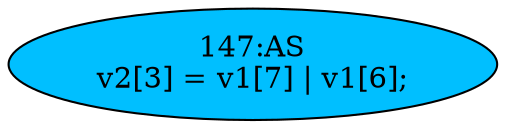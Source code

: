 strict digraph "" {
	node [label="\N"];
	"147:AS"	 [ast="<pyverilog.vparser.ast.Assign object at 0x7fee23004f90>",
		def_var="['v2']",
		fillcolor=deepskyblue,
		label="147:AS
v2[3] = v1[7] | v1[6];",
		statements="[]",
		style=filled,
		typ=Assign,
		use_var="['v1', 'v1']"];
}
